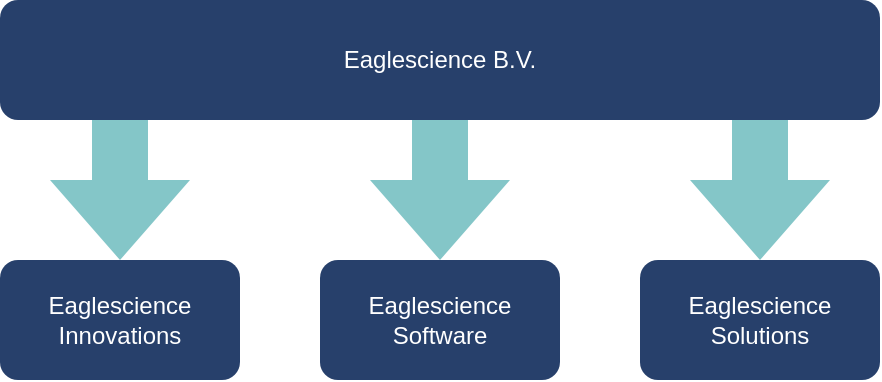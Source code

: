 <mxfile version="14.6.13" type="device"><diagram id="prtHgNgQTEPvFCAcTncT" name="Organogram"><mxGraphModel dx="1426" dy="905" grid="1" gridSize="10" guides="1" tooltips="1" connect="1" arrows="1" fold="1" page="1" pageScale="1" pageWidth="827" pageHeight="1169" math="0" shadow="0"><root><mxCell id="0"/><mxCell id="1" parent="0"/><mxCell id="2x1uFo3S3tgmvWh2Zp1h-2" value="&lt;font color=&quot;#ffffff&quot;&gt;Eaglescience B.V.&lt;/font&gt;" style="rounded=1;whiteSpace=wrap;html=1;fillColor=#27406b;strokeColor=none;" vertex="1" parent="1"><mxGeometry x="194" y="150" width="440" height="60" as="geometry"/></mxCell><mxCell id="2x1uFo3S3tgmvWh2Zp1h-3" value="&lt;font color=&quot;#ffffff&quot;&gt;Eaglescience Innovations&lt;/font&gt;" style="rounded=1;whiteSpace=wrap;html=1;fillColor=#27406B;strokeColor=none;" vertex="1" parent="1"><mxGeometry x="194" y="280" width="120" height="60" as="geometry"/></mxCell><mxCell id="2x1uFo3S3tgmvWh2Zp1h-4" value="&lt;font color=&quot;#ffffff&quot;&gt;Eaglescience Solutions&lt;br&gt;&lt;/font&gt;" style="rounded=1;whiteSpace=wrap;html=1;fillColor=#27406B;strokeColor=none;" vertex="1" parent="1"><mxGeometry x="514" y="280" width="120" height="60" as="geometry"/></mxCell><mxCell id="2x1uFo3S3tgmvWh2Zp1h-5" value="&lt;font color=&quot;#ffffff&quot;&gt;Eaglescience Software&lt;/font&gt;" style="rounded=1;whiteSpace=wrap;html=1;fillColor=#27406B;strokeColor=none;" vertex="1" parent="1"><mxGeometry x="354" y="280" width="120" height="60" as="geometry"/></mxCell><mxCell id="2x1uFo3S3tgmvWh2Zp1h-7" value="" style="html=1;shadow=0;dashed=0;align=center;verticalAlign=middle;shape=mxgraph.arrows2.arrow;dy=0.6;dx=40;direction=south;notch=0;fillColor=#84c6c8;strokeColor=none;" vertex="1" parent="1"><mxGeometry x="219" y="210" width="70" height="70" as="geometry"/></mxCell><mxCell id="2x1uFo3S3tgmvWh2Zp1h-8" value="" style="html=1;shadow=0;dashed=0;align=center;verticalAlign=middle;shape=mxgraph.arrows2.arrow;dy=0.6;dx=40;direction=south;notch=0;fillColor=#84C6C8;strokeColor=none;" vertex="1" parent="1"><mxGeometry x="379" y="210" width="70" height="70" as="geometry"/></mxCell><mxCell id="2x1uFo3S3tgmvWh2Zp1h-9" value="" style="html=1;shadow=0;dashed=0;align=center;verticalAlign=middle;shape=mxgraph.arrows2.arrow;dy=0.6;dx=40;direction=south;notch=0;fillColor=#84C6C8;strokeColor=none;" vertex="1" parent="1"><mxGeometry x="539" y="210" width="70" height="70" as="geometry"/></mxCell></root></mxGraphModel></diagram></mxfile>